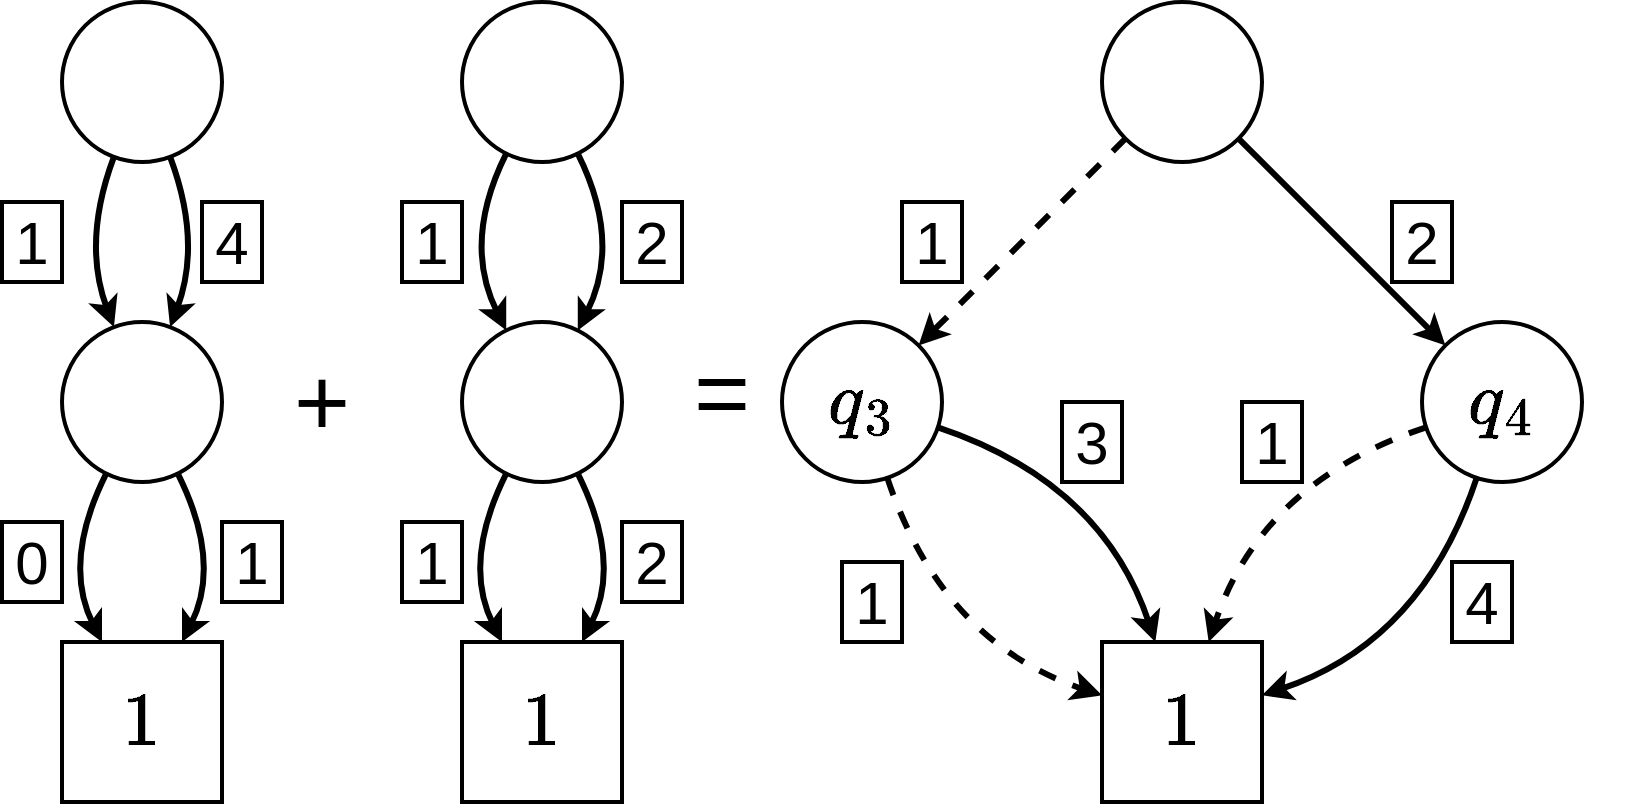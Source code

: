 <mxfile version="19.0.3" type="device"><diagram id="YH3jqWl2OiNSTGxmzhoy" name="Page-1"><mxGraphModel dx="2024" dy="763" grid="1" gridSize="10" guides="1" tooltips="1" connect="1" arrows="1" fold="1" page="1" pageScale="1" pageWidth="850" pageHeight="1100" math="1" shadow="0"><root><mxCell id="0"/><mxCell id="1" parent="0"/><mxCell id="tJnNb2POiQ1bH8JccD8r-1" style="rounded=0;orthogonalLoop=1;jettySize=auto;html=1;strokeWidth=3;" parent="1" source="DxIDgmgW04ve0w2kfSna-8" target="DxIDgmgW04ve0w2kfSna-11" edge="1"><mxGeometry relative="1" as="geometry"/></mxCell><mxCell id="tJnNb2POiQ1bH8JccD8r-2" style="edgeStyle=none;rounded=0;orthogonalLoop=1;jettySize=auto;html=1;strokeWidth=3;dashed=1;" parent="1" source="DxIDgmgW04ve0w2kfSna-8" target="DxIDgmgW04ve0w2kfSna-10" edge="1"><mxGeometry relative="1" as="geometry"/></mxCell><mxCell id="DxIDgmgW04ve0w2kfSna-8" value="" style="ellipse;whiteSpace=wrap;html=1;aspect=fixed;strokeWidth=2;fontSize=32;" parent="1" vertex="1"><mxGeometry x="-270" y="200" width="80" height="80" as="geometry"/></mxCell><mxCell id="tJnNb2POiQ1bH8JccD8r-3" style="edgeStyle=none;orthogonalLoop=1;jettySize=auto;html=1;strokeWidth=3;dashed=1;curved=1;" parent="1" source="DxIDgmgW04ve0w2kfSna-10" target="DxIDgmgW04ve0w2kfSna-24" edge="1"><mxGeometry relative="1" as="geometry"><mxPoint x="-452.111" y="524.223" as="targetPoint"/><Array as="points"><mxPoint x="-350" y="520"/></Array></mxGeometry></mxCell><mxCell id="tJnNb2POiQ1bH8JccD8r-4" style="edgeStyle=none;orthogonalLoop=1;jettySize=auto;html=1;strokeWidth=3;curved=1;" parent="1" source="DxIDgmgW04ve0w2kfSna-10" target="DxIDgmgW04ve0w2kfSna-24" edge="1"><mxGeometry relative="1" as="geometry"><mxPoint x="-327.889" y="524.223" as="targetPoint"/><Array as="points"><mxPoint x="-270" y="440"/></Array></mxGeometry></mxCell><mxCell id="DxIDgmgW04ve0w2kfSna-10" value="$$q_3$$" style="ellipse;whiteSpace=wrap;html=1;aspect=fixed;strokeWidth=2;fontSize=32;" parent="1" vertex="1"><mxGeometry x="-430" y="360" width="80" height="80" as="geometry"/></mxCell><mxCell id="tJnNb2POiQ1bH8JccD8r-5" style="edgeStyle=none;orthogonalLoop=1;jettySize=auto;html=1;strokeWidth=3;dashed=1;curved=1;" parent="1" source="DxIDgmgW04ve0w2kfSna-11" target="DxIDgmgW04ve0w2kfSna-24" edge="1"><mxGeometry relative="1" as="geometry"><mxPoint x="-132.111" y="524.223" as="targetPoint"/><Array as="points"><mxPoint x="-190" y="440"/></Array></mxGeometry></mxCell><mxCell id="tJnNb2POiQ1bH8JccD8r-6" style="edgeStyle=none;orthogonalLoop=1;jettySize=auto;html=1;strokeWidth=3;curved=1;" parent="1" source="DxIDgmgW04ve0w2kfSna-11" target="DxIDgmgW04ve0w2kfSna-24" edge="1"><mxGeometry relative="1" as="geometry"><mxPoint x="-7.889" y="524.223" as="targetPoint"/><Array as="points"><mxPoint x="-110" y="520"/></Array></mxGeometry></mxCell><mxCell id="DxIDgmgW04ve0w2kfSna-11" value="$$q_4$$" style="ellipse;whiteSpace=wrap;html=1;aspect=fixed;strokeWidth=2;fontSize=32;" parent="1" vertex="1"><mxGeometry x="-110" y="360" width="80" height="80" as="geometry"/></mxCell><mxCell id="DxIDgmgW04ve0w2kfSna-24" value="$$1$$" style="rounded=0;whiteSpace=wrap;html=1;strokeWidth=2;fontSize=32;" parent="1" vertex="1"><mxGeometry x="-270" y="520" width="80" height="80" as="geometry"/></mxCell><mxCell id="sR37UwVBpXj50IAjTAEY-11" style="edgeStyle=none;orthogonalLoop=1;jettySize=auto;html=1;strokeWidth=3;curved=1;" edge="1" parent="1" source="sR37UwVBpXj50IAjTAEY-1" target="sR37UwVBpXj50IAjTAEY-4"><mxGeometry relative="1" as="geometry"><Array as="points"><mxPoint x="-510" y="320"/></Array></mxGeometry></mxCell><mxCell id="sR37UwVBpXj50IAjTAEY-12" style="edgeStyle=none;orthogonalLoop=1;jettySize=auto;html=1;strokeWidth=3;curved=1;" edge="1" parent="1" source="sR37UwVBpXj50IAjTAEY-1" target="sR37UwVBpXj50IAjTAEY-4"><mxGeometry relative="1" as="geometry"><Array as="points"><mxPoint x="-590" y="320"/></Array></mxGeometry></mxCell><mxCell id="sR37UwVBpXj50IAjTAEY-1" value="" style="ellipse;whiteSpace=wrap;html=1;aspect=fixed;strokeWidth=2;fontSize=32;" vertex="1" parent="1"><mxGeometry x="-590" y="200" width="80" height="80" as="geometry"/></mxCell><mxCell id="sR37UwVBpXj50IAjTAEY-7" style="orthogonalLoop=1;jettySize=auto;html=1;strokeWidth=3;curved=1;" edge="1" parent="1" source="sR37UwVBpXj50IAjTAEY-2" target="sR37UwVBpXj50IAjTAEY-3"><mxGeometry relative="1" as="geometry"><Array as="points"><mxPoint x="-720" y="320"/></Array></mxGeometry></mxCell><mxCell id="sR37UwVBpXj50IAjTAEY-8" style="edgeStyle=none;orthogonalLoop=1;jettySize=auto;html=1;strokeWidth=3;curved=1;" edge="1" parent="1" source="sR37UwVBpXj50IAjTAEY-2" target="sR37UwVBpXj50IAjTAEY-3"><mxGeometry relative="1" as="geometry"><Array as="points"><mxPoint x="-780" y="320"/></Array></mxGeometry></mxCell><mxCell id="sR37UwVBpXj50IAjTAEY-2" value="" style="ellipse;whiteSpace=wrap;html=1;aspect=fixed;strokeWidth=2;fontSize=32;" vertex="1" parent="1"><mxGeometry x="-790" y="200" width="80" height="80" as="geometry"/></mxCell><mxCell id="sR37UwVBpXj50IAjTAEY-9" style="edgeStyle=none;orthogonalLoop=1;jettySize=auto;html=1;strokeWidth=3;curved=1;" edge="1" parent="1" source="sR37UwVBpXj50IAjTAEY-3" target="sR37UwVBpXj50IAjTAEY-6"><mxGeometry relative="1" as="geometry"><Array as="points"><mxPoint x="-710" y="480"/></Array></mxGeometry></mxCell><mxCell id="sR37UwVBpXj50IAjTAEY-10" style="edgeStyle=none;orthogonalLoop=1;jettySize=auto;html=1;strokeWidth=3;curved=1;" edge="1" parent="1" source="sR37UwVBpXj50IAjTAEY-3" target="sR37UwVBpXj50IAjTAEY-6"><mxGeometry relative="1" as="geometry"><Array as="points"><mxPoint x="-790" y="480"/></Array></mxGeometry></mxCell><mxCell id="sR37UwVBpXj50IAjTAEY-3" value="" style="ellipse;whiteSpace=wrap;html=1;aspect=fixed;strokeWidth=2;fontSize=32;" vertex="1" parent="1"><mxGeometry x="-790" y="360" width="80" height="80" as="geometry"/></mxCell><mxCell id="sR37UwVBpXj50IAjTAEY-13" style="edgeStyle=none;orthogonalLoop=1;jettySize=auto;html=1;strokeWidth=3;curved=1;" edge="1" parent="1" source="sR37UwVBpXj50IAjTAEY-4" target="sR37UwVBpXj50IAjTAEY-5"><mxGeometry relative="1" as="geometry"><Array as="points"><mxPoint x="-510" y="480"/></Array></mxGeometry></mxCell><mxCell id="sR37UwVBpXj50IAjTAEY-14" style="edgeStyle=none;orthogonalLoop=1;jettySize=auto;html=1;strokeWidth=3;curved=1;" edge="1" parent="1" source="sR37UwVBpXj50IAjTAEY-4" target="sR37UwVBpXj50IAjTAEY-5"><mxGeometry relative="1" as="geometry"><Array as="points"><mxPoint x="-590" y="480"/></Array></mxGeometry></mxCell><mxCell id="sR37UwVBpXj50IAjTAEY-4" value="" style="ellipse;whiteSpace=wrap;html=1;aspect=fixed;strokeWidth=2;fontSize=32;" vertex="1" parent="1"><mxGeometry x="-590" y="360" width="80" height="80" as="geometry"/></mxCell><mxCell id="sR37UwVBpXj50IAjTAEY-5" value="$$1$$" style="rounded=0;whiteSpace=wrap;html=1;strokeWidth=2;fontSize=32;" vertex="1" parent="1"><mxGeometry x="-590" y="520" width="80" height="80" as="geometry"/></mxCell><mxCell id="sR37UwVBpXj50IAjTAEY-6" value="$$1$$" style="rounded=0;whiteSpace=wrap;html=1;strokeWidth=2;fontSize=32;" vertex="1" parent="1"><mxGeometry x="-790" y="520" width="80" height="80" as="geometry"/></mxCell><mxCell id="sR37UwVBpXj50IAjTAEY-15" value="&lt;span style=&quot;font-size: 30px;&quot;&gt;1&lt;/span&gt;" style="rounded=0;whiteSpace=wrap;html=1;strokeWidth=2;fontSize=12;" vertex="1" parent="1"><mxGeometry x="-820" y="300" width="30" height="40" as="geometry"/></mxCell><mxCell id="sR37UwVBpXj50IAjTAEY-16" value="&lt;span style=&quot;font-size: 30px;&quot;&gt;4&lt;/span&gt;" style="rounded=0;whiteSpace=wrap;html=1;strokeWidth=2;fontSize=12;" vertex="1" parent="1"><mxGeometry x="-720" y="300" width="30" height="40" as="geometry"/></mxCell><mxCell id="sR37UwVBpXj50IAjTAEY-17" value="&lt;span style=&quot;font-size: 30px;&quot;&gt;1&lt;/span&gt;" style="rounded=0;whiteSpace=wrap;html=1;strokeWidth=2;fontSize=12;" vertex="1" parent="1"><mxGeometry x="-710" y="460" width="30" height="40" as="geometry"/></mxCell><mxCell id="sR37UwVBpXj50IAjTAEY-18" value="&lt;span style=&quot;font-size: 30px;&quot;&gt;0&lt;/span&gt;" style="rounded=0;whiteSpace=wrap;html=1;strokeWidth=2;fontSize=12;" vertex="1" parent="1"><mxGeometry x="-820" y="460" width="30" height="40" as="geometry"/></mxCell><mxCell id="sR37UwVBpXj50IAjTAEY-19" value="&lt;span style=&quot;font-size: 30px;&quot;&gt;1&lt;/span&gt;" style="rounded=0;whiteSpace=wrap;html=1;strokeWidth=2;fontSize=12;" vertex="1" parent="1"><mxGeometry x="-620" y="300" width="30" height="40" as="geometry"/></mxCell><mxCell id="sR37UwVBpXj50IAjTAEY-20" value="&lt;span style=&quot;font-size: 30px;&quot;&gt;2&lt;/span&gt;" style="rounded=0;whiteSpace=wrap;html=1;strokeWidth=2;fontSize=12;" vertex="1" parent="1"><mxGeometry x="-510" y="300" width="30" height="40" as="geometry"/></mxCell><mxCell id="sR37UwVBpXj50IAjTAEY-21" value="&lt;span style=&quot;font-size: 30px;&quot;&gt;2&lt;/span&gt;" style="rounded=0;whiteSpace=wrap;html=1;strokeWidth=2;fontSize=12;" vertex="1" parent="1"><mxGeometry x="-510" y="460" width="30" height="40" as="geometry"/></mxCell><mxCell id="sR37UwVBpXj50IAjTAEY-22" value="&lt;span style=&quot;font-size: 30px;&quot;&gt;1&lt;/span&gt;" style="rounded=0;whiteSpace=wrap;html=1;strokeWidth=2;fontSize=12;" vertex="1" parent="1"><mxGeometry x="-620" y="460" width="30" height="40" as="geometry"/></mxCell><mxCell id="sR37UwVBpXj50IAjTAEY-23" value="+" style="text;html=1;strokeColor=none;fillColor=none;align=center;verticalAlign=middle;whiteSpace=wrap;rounded=0;fontSize=48;" vertex="1" parent="1"><mxGeometry x="-690" y="385" width="60" height="30" as="geometry"/></mxCell><mxCell id="sR37UwVBpXj50IAjTAEY-24" value="=" style="text;html=1;strokeColor=none;fillColor=none;align=center;verticalAlign=middle;whiteSpace=wrap;rounded=0;fontSize=48;" vertex="1" parent="1"><mxGeometry x="-490" y="380" width="60" height="30" as="geometry"/></mxCell><mxCell id="sR37UwVBpXj50IAjTAEY-25" value="&lt;span style=&quot;font-size: 30px;&quot;&gt;1&lt;/span&gt;" style="rounded=0;whiteSpace=wrap;html=1;strokeWidth=2;fontSize=12;" vertex="1" parent="1"><mxGeometry x="-370" y="300" width="30" height="40" as="geometry"/></mxCell><mxCell id="sR37UwVBpXj50IAjTAEY-26" value="&lt;span style=&quot;font-size: 30px;&quot;&gt;2&lt;/span&gt;" style="rounded=0;whiteSpace=wrap;html=1;strokeWidth=2;fontSize=12;" vertex="1" parent="1"><mxGeometry x="-125" y="300" width="30" height="40" as="geometry"/></mxCell><mxCell id="sR37UwVBpXj50IAjTAEY-27" value="&lt;span style=&quot;font-size: 30px;&quot;&gt;4&lt;/span&gt;" style="rounded=0;whiteSpace=wrap;html=1;strokeWidth=2;fontSize=12;" vertex="1" parent="1"><mxGeometry x="-95" y="480" width="30" height="40" as="geometry"/></mxCell><mxCell id="sR37UwVBpXj50IAjTAEY-28" value="&lt;span style=&quot;font-size: 30px;&quot;&gt;1&lt;/span&gt;" style="rounded=0;whiteSpace=wrap;html=1;strokeWidth=2;fontSize=12;" vertex="1" parent="1"><mxGeometry x="-400" y="480" width="30" height="40" as="geometry"/></mxCell><mxCell id="sR37UwVBpXj50IAjTAEY-29" value="&lt;span style=&quot;font-size: 30px;&quot;&gt;3&lt;/span&gt;" style="rounded=0;whiteSpace=wrap;html=1;strokeWidth=2;fontSize=12;" vertex="1" parent="1"><mxGeometry x="-290" y="400" width="30" height="40" as="geometry"/></mxCell><mxCell id="sR37UwVBpXj50IAjTAEY-30" value="&lt;span style=&quot;font-size: 30px;&quot;&gt;1&lt;/span&gt;" style="rounded=0;whiteSpace=wrap;html=1;strokeWidth=2;fontSize=12;" vertex="1" parent="1"><mxGeometry x="-200" y="400" width="30" height="40" as="geometry"/></mxCell></root></mxGraphModel></diagram></mxfile>